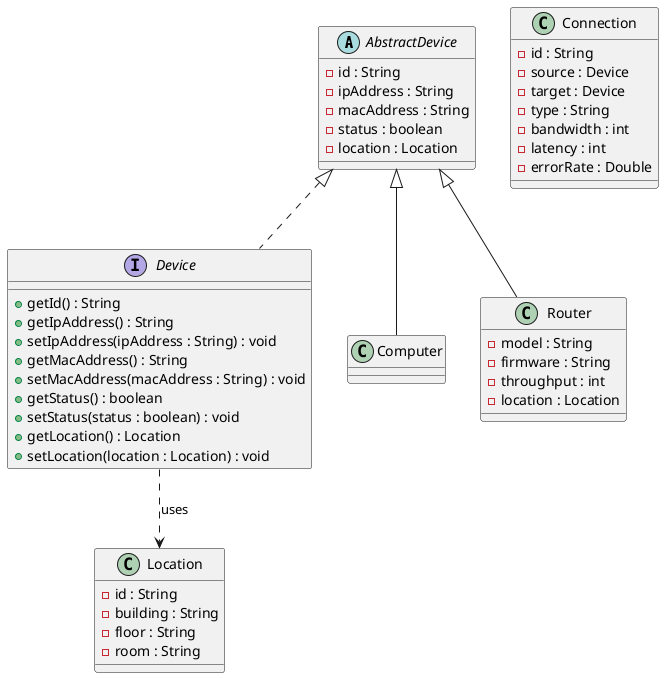 @startuml network

AbstractDevice <|.. Device
AbstractDevice <|-- Computer
AbstractDevice <|-- Router
Device ..> Location : uses


interface Device {
    + getId() : String
    + getIpAddress() : String
    + setIpAddress(ipAddress : String) : void
    + getMacAddress() : String
    + setMacAddress(macAddress : String) : void
    + getStatus() : boolean
    + setStatus(status : boolean) : void
    + getLocation() : Location
    + setLocation(location : Location) : void
}

abstract class AbstractDevice {
    - id : String
    - ipAddress : String
    - macAddress : String
    - status : boolean
    - location : Location
}

class Location {
    - id : String
    - building : String
    - floor : String
    - room : String
}


class Computer {
}

class Router {
    - model : String
    - firmware : String
    - throughput : int
    - location : Location

}

class Connection {
    - id : String
    - source : Device
    - target : Device
    - type : String
    - bandwidth : int
    - latency : int
    - errorRate : Double

}

@enduml